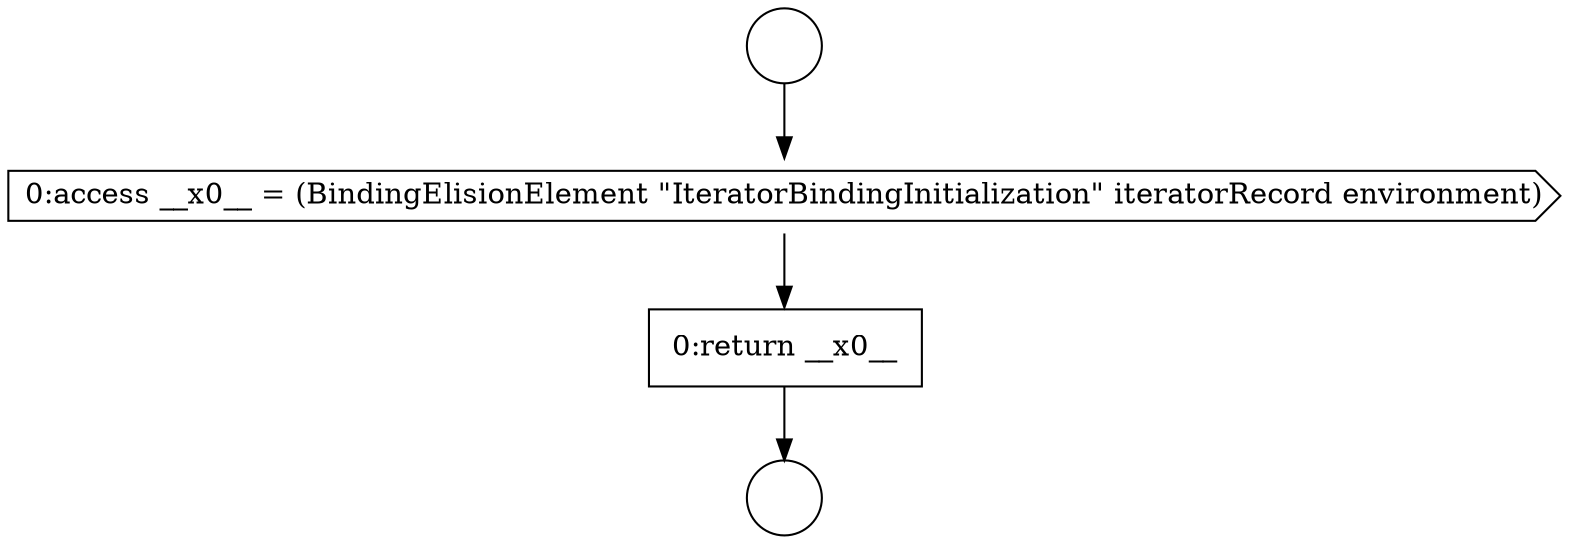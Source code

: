 digraph {
  node5915 [shape=circle label=" " color="black" fillcolor="white" style=filled]
  node5917 [shape=cds, label=<<font color="black">0:access __x0__ = (BindingElisionElement &quot;IteratorBindingInitialization&quot; iteratorRecord environment)</font>> color="black" fillcolor="white" style=filled]
  node5918 [shape=none, margin=0, label=<<font color="black">
    <table border="0" cellborder="1" cellspacing="0" cellpadding="10">
      <tr><td align="left">0:return __x0__</td></tr>
    </table>
  </font>> color="black" fillcolor="white" style=filled]
  node5916 [shape=circle label=" " color="black" fillcolor="white" style=filled]
  node5915 -> node5917 [ color="black"]
  node5917 -> node5918 [ color="black"]
  node5918 -> node5916 [ color="black"]
}

